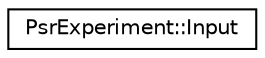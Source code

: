 digraph "Graphical Class Hierarchy"
{
 // LATEX_PDF_SIZE
  edge [fontname="Helvetica",fontsize="10",labelfontname="Helvetica",labelfontsize="10"];
  node [fontname="Helvetica",fontsize="10",shape=record];
  rankdir="LR";
  Node0 [label="PsrExperiment::Input",height=0.2,width=0.4,color="black", fillcolor="white", style="filled",URL="$struct_psr_experiment_1_1_input.html",tooltip="Input structure."];
}
